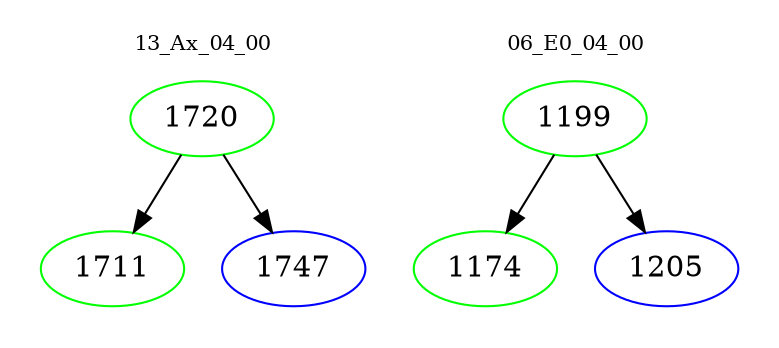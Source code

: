 digraph{
subgraph cluster_0 {
color = white
label = "13_Ax_04_00";
fontsize=10;
T0_1720 [label="1720", color="green"]
T0_1720 -> T0_1711 [color="black"]
T0_1711 [label="1711", color="green"]
T0_1720 -> T0_1747 [color="black"]
T0_1747 [label="1747", color="blue"]
}
subgraph cluster_1 {
color = white
label = "06_E0_04_00";
fontsize=10;
T1_1199 [label="1199", color="green"]
T1_1199 -> T1_1174 [color="black"]
T1_1174 [label="1174", color="green"]
T1_1199 -> T1_1205 [color="black"]
T1_1205 [label="1205", color="blue"]
}
}
